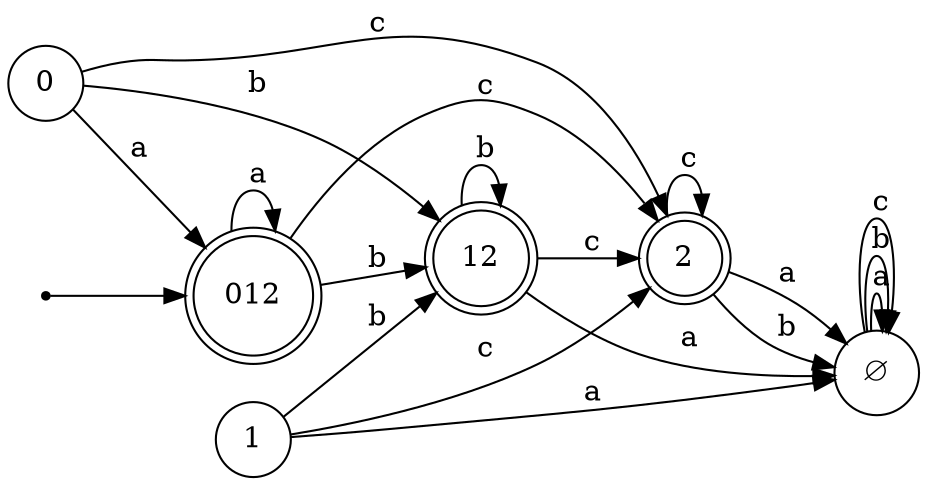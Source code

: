 digraph {
	rankdir=LR
	node [shape = point]; xxxxxxxxxxxxxxxxxxxxxxxxxx
	2 [shape=doublecircle]
	012 [shape=doublecircle]
	12 [shape=doublecircle]
	xxxxxxxxxxxxxxxxxxxxxxxxxx -> 012
	node [shape = circle];
	0 -> 012 [label = " a"]
	0 -> 12 [label = " b"]
	0 -> 2 [label = " c"]
	1 -> ∅ [label = " a"]
	1 -> 12 [label = " b"]
	1 -> 2 [label = " c"]
	2 -> ∅ [label = " a"]
	2 -> ∅ [label = " b"]
	2 -> 2 [label = " c"]
	012 -> 012 [label = " a"]
	012 -> 12 [label = " b"]
	012 -> 2 [label = " c"]
	12 -> ∅ [label = " a"]
	12 -> 12 [label = " b"]
	12 -> 2 [label = " c"]
	∅ -> ∅ [label = " a"]
	∅ -> ∅ [label = " b"]
	∅ -> ∅ [label = " c"]
}

